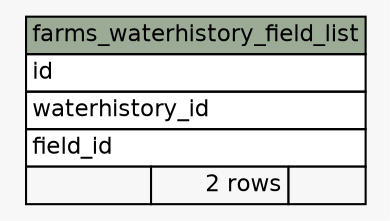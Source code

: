 // dot 2.34.0 on Mac OS X 10.9.1
// SchemaSpy rev Unknown
digraph "farms_waterhistory_field_list" {
  graph [
    rankdir="RL"
    bgcolor="#f7f7f7"
    nodesep="0.18"
    ranksep="0.46"
    fontname="Helvetica"
    fontsize="11"
  ];
  node [
    fontname="Helvetica"
    fontsize="11"
    shape="plaintext"
  ];
  edge [
    arrowsize="0.8"
  ];
  "farms_waterhistory_field_list" [
    label=<
    <TABLE BORDER="0" CELLBORDER="1" CELLSPACING="0" BGCOLOR="#ffffff">
      <TR><TD COLSPAN="3" BGCOLOR="#9bab96" ALIGN="CENTER">farms_waterhistory_field_list</TD></TR>
      <TR><TD PORT="id" COLSPAN="3" ALIGN="LEFT">id</TD></TR>
      <TR><TD PORT="waterhistory_id" COLSPAN="3" ALIGN="LEFT">waterhistory_id</TD></TR>
      <TR><TD PORT="field_id" COLSPAN="3" ALIGN="LEFT">field_id</TD></TR>
      <TR><TD ALIGN="LEFT" BGCOLOR="#f7f7f7">  </TD><TD ALIGN="RIGHT" BGCOLOR="#f7f7f7">2 rows</TD><TD ALIGN="RIGHT" BGCOLOR="#f7f7f7">  </TD></TR>
    </TABLE>>
    URL="tables/farms_waterhistory_field_list.html"
    tooltip="farms_waterhistory_field_list"
  ];
}
